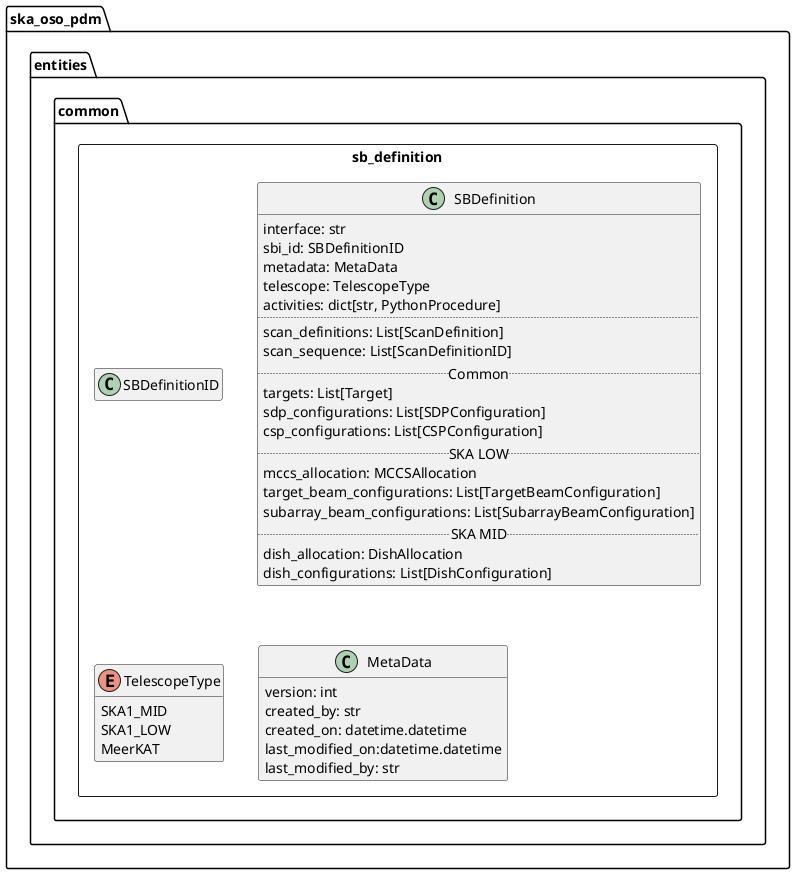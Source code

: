 @startuml
hide empty members

package ska_oso_pdm.entities.common{
        package sb_definition <<Rectangle>> {
            class SBDefinitionID

            class SBDefinition {
                interface: str
                sbi_id: SBDefinitionID
                metadata: MetaData
                telescope: TelescopeType
                activities: dict[str, PythonProcedure]
                ..
                scan_definitions: List[ScanDefinition]
                scan_sequence: List[ScanDefinitionID]
                .. Common ..
                targets: List[Target]
                sdp_configurations: List[SDPConfiguration]
                csp_configurations: List[CSPConfiguration]
                .. SKA LOW ..
                mccs_allocation: MCCSAllocation
                target_beam_configurations: List[TargetBeamConfiguration]
                subarray_beam_configurations: List[SubarrayBeamConfiguration]
                .. SKA MID ..
                dish_allocation: DishAllocation
                dish_configurations: List[DishConfiguration]
            }

            enum TelescopeType {
            SKA1_MID
            SKA1_LOW
            MeerKAT
            }

            class MetaData{
            version: int
            created_by: str
            created_on: datetime.datetime
            last_modified_on:datetime.datetime
            last_modified_by: str

            }
        }
}
@enduml
